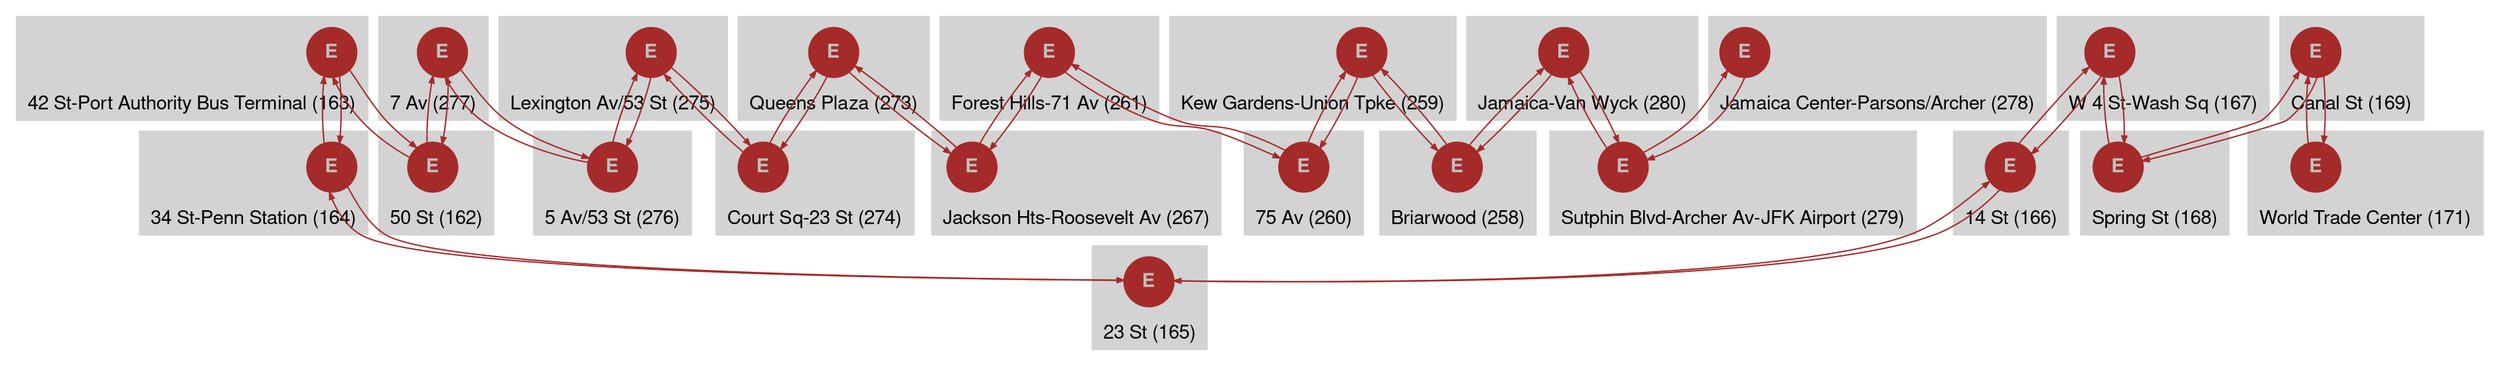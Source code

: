 
digraph G {
  fontname="Helvetica,Arial,sans-serif";
  node [fontname="Helvetica,Arial,sans-serif bold" labelloc="c"];
  edge [fontname="Helvetica,Arial,sans-serif" fontsize=8 arrowsize=0.5];
  
  subgraph cluster_167 {
    style=filled;
    color=lightgrey;
    labelloc="b";
    node [style=filled];
    node [label="E" fillcolor=brown, color="brown", penwidth=1, fontcolor=gray, shape="circle"]"167_E";
    label = "W 4 St-Wash Sq (167)";
  }

  subgraph cluster_163 {
    style=filled;
    color=lightgrey;
    labelloc="b";
    node [style=filled];
    node [label="E" fillcolor=brown, color="brown", penwidth=1, fontcolor=gray, shape="circle"]"163_E";
    label = "42 St-Port Authority Bus Terminal (163)";
  }

  subgraph cluster_164 {
    style=filled;
    color=lightgrey;
    labelloc="b";
    node [style=filled];
    node [label="E" fillcolor=brown, color="brown", penwidth=1, fontcolor=gray, shape="circle"]"164_E";
    label = "34 St-Penn Station (164)";
  }

  subgraph cluster_166 {
    style=filled;
    color=lightgrey;
    labelloc="b";
    node [style=filled];
    node [label="E" fillcolor=brown, color="brown", penwidth=1, fontcolor=gray, shape="circle"]"166_E";
    label = "14 St (166)";
  }

  subgraph cluster_169 {
    style=filled;
    color=lightgrey;
    labelloc="b";
    node [style=filled];
    node [label="E" fillcolor=brown, color="brown", penwidth=1, fontcolor=gray, shape="circle"]"169_E";
    label = "Canal St (169)";
  }

  subgraph cluster_277 {
    style=filled;
    color=lightgrey;
    labelloc="b";
    node [style=filled];
    node [label="E" fillcolor=brown, color="brown", penwidth=1, fontcolor=gray, shape="circle"]"277_E";
    label = "7 Av (277)";
  }

  subgraph cluster_162 {
    style=filled;
    color=lightgrey;
    labelloc="b";
    node [style=filled];
    node [label="E" fillcolor=brown, color="brown", penwidth=1, fontcolor=gray, shape="circle"]"162_E";
    label = "50 St (162)";
  }

  subgraph cluster_165 {
    style=filled;
    color=lightgrey;
    labelloc="b";
    node [style=filled];
    node [label="E" fillcolor=brown, color="brown", penwidth=1, fontcolor=gray, shape="circle"]"165_E";
    label = "23 St (165)";
  }

  subgraph cluster_168 {
    style=filled;
    color=lightgrey;
    labelloc="b";
    node [style=filled];
    node [label="E" fillcolor=brown, color="brown", penwidth=1, fontcolor=gray, shape="circle"]"168_E";
    label = "Spring St (168)";
  }

  subgraph cluster_171 {
    style=filled;
    color=lightgrey;
    labelloc="b";
    node [style=filled];
    node [label="E" fillcolor=brown, color="brown", penwidth=1, fontcolor=gray, shape="circle"]"171_E";
    label = "World Trade Center (171)";
  }

  subgraph cluster_280 {
    style=filled;
    color=lightgrey;
    labelloc="b";
    node [style=filled];
    node [label="E" fillcolor=brown, color="brown", penwidth=1, fontcolor=gray, shape="circle"]"280_E";
    label = "Jamaica-Van Wyck (280)";
  }

  subgraph cluster_258 {
    style=filled;
    color=lightgrey;
    labelloc="b";
    node [style=filled];
    node [label="E" fillcolor=brown, color="brown", penwidth=1, fontcolor=gray, shape="circle"]"258_E";
    label = "Briarwood (258)";
  }

  subgraph cluster_259 {
    style=filled;
    color=lightgrey;
    labelloc="b";
    node [style=filled];
    node [label="E" fillcolor=brown, color="brown", penwidth=1, fontcolor=gray, shape="circle"]"259_E";
    label = "Kew Gardens-Union Tpke (259)";
  }

  subgraph cluster_260 {
    style=filled;
    color=lightgrey;
    labelloc="b";
    node [style=filled];
    node [label="E" fillcolor=brown, color="brown", penwidth=1, fontcolor=gray, shape="circle"]"260_E";
    label = "75 Av (260)";
  }

  subgraph cluster_261 {
    style=filled;
    color=lightgrey;
    labelloc="b";
    node [style=filled];
    node [label="E" fillcolor=brown, color="brown", penwidth=1, fontcolor=gray, shape="circle"]"261_E";
    label = "Forest Hills-71 Av (261)";
  }

  subgraph cluster_267 {
    style=filled;
    color=lightgrey;
    labelloc="b";
    node [style=filled];
    node [label="E" fillcolor=brown, color="brown", penwidth=1, fontcolor=gray, shape="circle"]"267_E";
    label = "Jackson Hts-Roosevelt Av (267)";
  }

  subgraph cluster_278 {
    style=filled;
    color=lightgrey;
    labelloc="b";
    node [style=filled];
    node [label="E" fillcolor=brown, color="brown", penwidth=1, fontcolor=gray, shape="circle"]"278_E";
    label = "Jamaica Center-Parsons/Archer (278)";
  }

  subgraph cluster_279 {
    style=filled;
    color=lightgrey;
    labelloc="b";
    node [style=filled];
    node [label="E" fillcolor=brown, color="brown", penwidth=1, fontcolor=gray, shape="circle"]"279_E";
    label = "Sutphin Blvd-Archer Av-JFK Airport (279)";
  }

  subgraph cluster_275 {
    style=filled;
    color=lightgrey;
    labelloc="b";
    node [style=filled];
    node [label="E" fillcolor=brown, color="brown", penwidth=1, fontcolor=gray, shape="circle"]"275_E";
    label = "Lexington Av/53 St (275)";
  }

  subgraph cluster_276 {
    style=filled;
    color=lightgrey;
    labelloc="b";
    node [style=filled];
    node [label="E" fillcolor=brown, color="brown", penwidth=1, fontcolor=gray, shape="circle"]"276_E";
    label = "5 Av/53 St (276)";
  }

  subgraph cluster_273 {
    style=filled;
    color=lightgrey;
    labelloc="b";
    node [style=filled];
    node [label="E" fillcolor=brown, color="brown", penwidth=1, fontcolor=gray, shape="circle"]"273_E";
    label = "Queens Plaza (273)";
  }

  subgraph cluster_274 {
    style=filled;
    color=lightgrey;
    labelloc="b";
    node [style=filled];
    node [label="E" fillcolor=brown, color="brown", penwidth=1, fontcolor=gray, shape="circle"]"274_E";
    label = "Court Sq-23 St (274)";
  }

  "167_E" -> "166_E"[ color=brown fontcolor=brown penwidth=1 fontsize=8 arrowsize=0.5];
  "167_E" -> "168_E"[ color=brown fontcolor=brown penwidth=1 fontsize=8 arrowsize=0.5];
  "163_E" -> "162_E"[ color=brown fontcolor=brown penwidth=1 fontsize=8 arrowsize=0.5];
  "163_E" -> "164_E"[ color=brown fontcolor=brown penwidth=1 fontsize=8 arrowsize=0.5];
  "164_E" -> "163_E"[ color=brown fontcolor=brown penwidth=1 fontsize=8 arrowsize=0.5];
  "164_E" -> "165_E"[ color=brown fontcolor=brown penwidth=1 fontsize=8 arrowsize=0.5];
  "166_E" -> "165_E"[ color=brown fontcolor=brown penwidth=1 fontsize=8 arrowsize=0.5];
  "166_E" -> "167_E"[ color=brown fontcolor=brown penwidth=1 fontsize=8 arrowsize=0.5];
  "169_E" -> "168_E"[ color=brown fontcolor=brown penwidth=1 fontsize=8 arrowsize=0.5];
  "169_E" -> "171_E"[ color=brown fontcolor=brown penwidth=1 fontsize=8 arrowsize=0.5];
  "277_E" -> "162_E"[ color=brown fontcolor=brown penwidth=1 fontsize=8 arrowsize=0.5];
  "277_E" -> "276_E"[ color=brown fontcolor=brown penwidth=1 fontsize=8 arrowsize=0.5];
  "162_E" -> "163_E"[ color=brown fontcolor=brown penwidth=1 fontsize=8 arrowsize=0.5];
  "162_E" -> "277_E"[ color=brown fontcolor=brown penwidth=1 fontsize=8 arrowsize=0.5];
  "165_E" -> "166_E"[ color=brown fontcolor=brown penwidth=1 fontsize=8 arrowsize=0.5];
  "165_E" -> "164_E"[ color=brown fontcolor=brown penwidth=1 fontsize=8 arrowsize=0.5];
  "168_E" -> "167_E"[ color=brown fontcolor=brown penwidth=1 fontsize=8 arrowsize=0.5];
  "168_E" -> "169_E"[ color=brown fontcolor=brown penwidth=1 fontsize=8 arrowsize=0.5];
  "171_E" -> "169_E"[ color=brown fontcolor=brown penwidth=1 fontsize=8 arrowsize=0.5];
  "280_E" -> "258_E"[ color=brown fontcolor=brown penwidth=1 fontsize=8 arrowsize=0.5];
  "280_E" -> "279_E"[ color=brown fontcolor=brown penwidth=1 fontsize=8 arrowsize=0.5];
  "258_E" -> "280_E"[ color=brown fontcolor=brown penwidth=1 fontsize=8 arrowsize=0.5];
  "258_E" -> "259_E"[ color=brown fontcolor=brown penwidth=1 fontsize=8 arrowsize=0.5];
  "259_E" -> "258_E"[ color=brown fontcolor=brown penwidth=1 fontsize=8 arrowsize=0.5];
  "259_E" -> "260_E"[ color=brown fontcolor=brown penwidth=1 fontsize=8 arrowsize=0.5];
  "260_E" -> "259_E"[ color=brown fontcolor=brown penwidth=1 fontsize=8 arrowsize=0.5];
  "260_E" -> "261_E"[ color=brown fontcolor=brown penwidth=1 fontsize=8 arrowsize=0.5];
  "261_E" -> "260_E"[ color=brown fontcolor=brown penwidth=1 fontsize=8 arrowsize=0.5];
  "261_E" -> "267_E"[ color=brown fontcolor=brown penwidth=1 fontsize=8 arrowsize=0.5];
  "267_E" -> "261_E"[ color=brown fontcolor=brown penwidth=1 fontsize=8 arrowsize=0.5];
  "267_E" -> "273_E"[ color=brown fontcolor=brown penwidth=1 fontsize=8 arrowsize=0.5];
  "278_E" -> "279_E"[ color=brown fontcolor=brown penwidth=1 fontsize=8 arrowsize=0.5];
  "279_E" -> "280_E"[ color=brown fontcolor=brown penwidth=1 fontsize=8 arrowsize=0.5];
  "279_E" -> "278_E"[ color=brown fontcolor=brown penwidth=1 fontsize=8 arrowsize=0.5];
  "275_E" -> "276_E"[ color=brown fontcolor=brown penwidth=1 fontsize=8 arrowsize=0.5];
  "275_E" -> "274_E"[ color=brown fontcolor=brown penwidth=1 fontsize=8 arrowsize=0.5];
  "276_E" -> "275_E"[ color=brown fontcolor=brown penwidth=1 fontsize=8 arrowsize=0.5];
  "276_E" -> "277_E"[ color=brown fontcolor=brown penwidth=1 fontsize=8 arrowsize=0.5];
  "273_E" -> "274_E"[ color=brown fontcolor=brown penwidth=1 fontsize=8 arrowsize=0.5];
  "273_E" -> "267_E"[ color=brown fontcolor=brown penwidth=1 fontsize=8 arrowsize=0.5];
  "274_E" -> "275_E"[ color=brown fontcolor=brown penwidth=1 fontsize=8 arrowsize=0.5];
  "274_E" -> "273_E"[ color=brown fontcolor=brown penwidth=1 fontsize=8 arrowsize=0.5];

}
